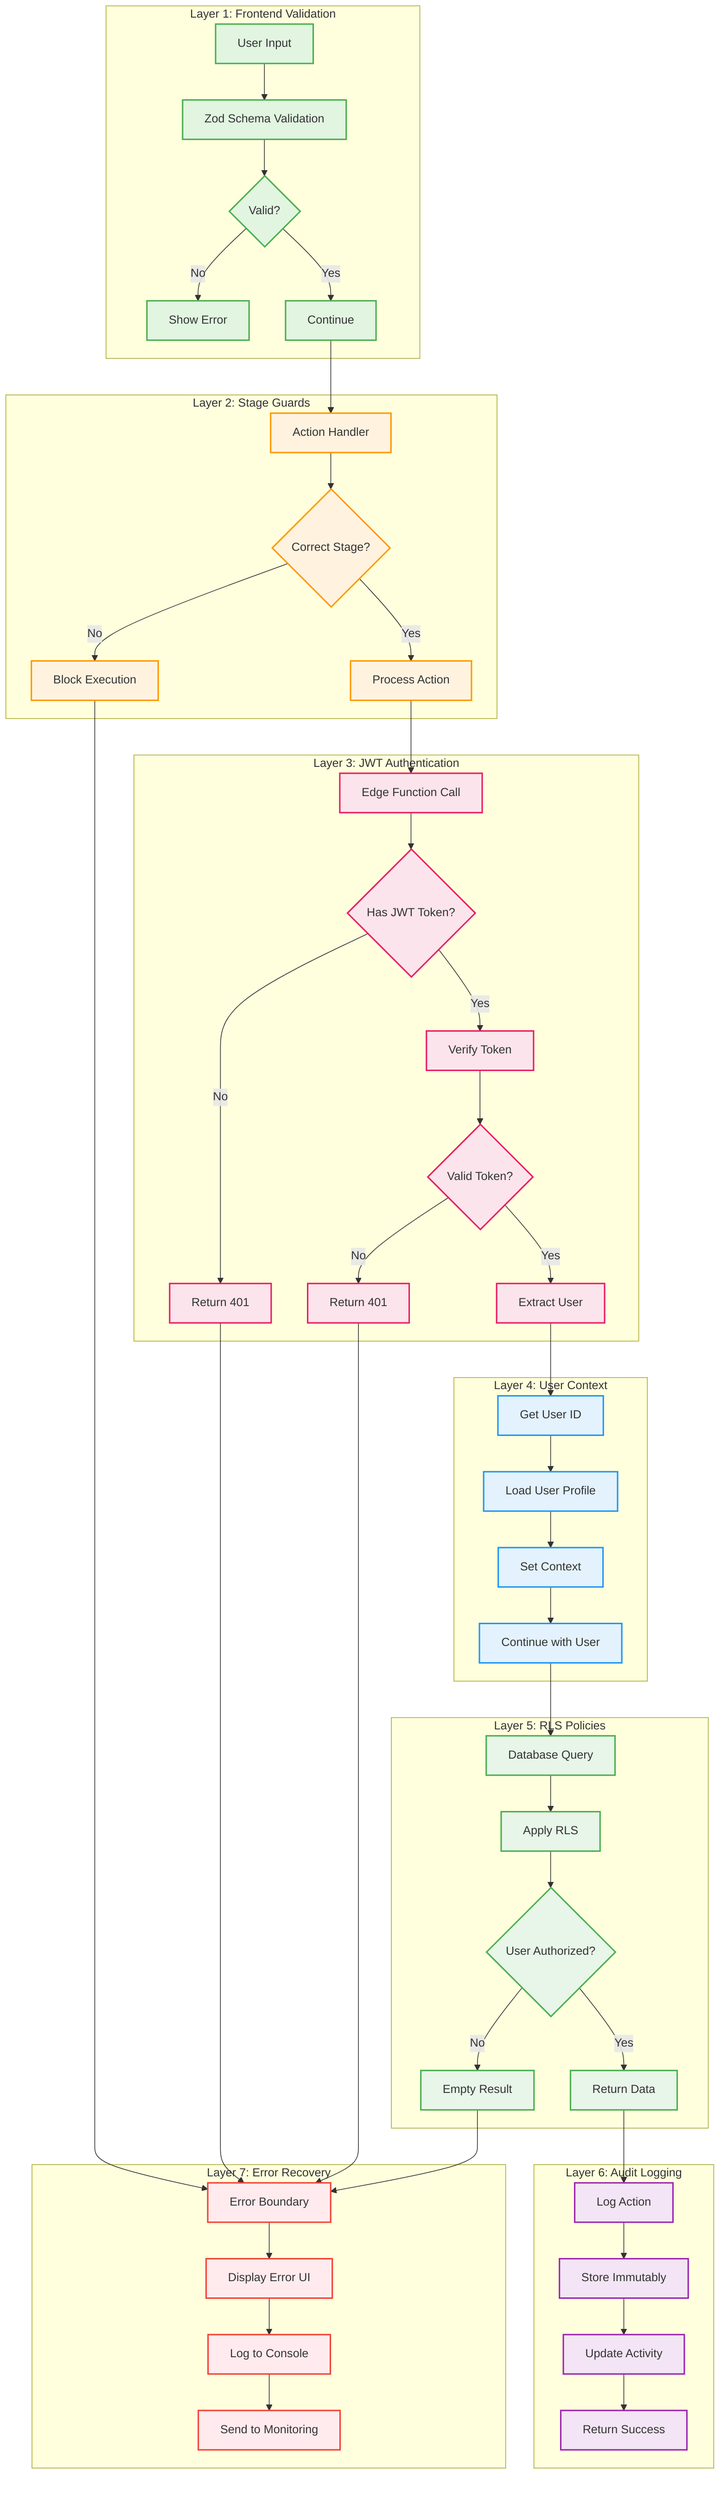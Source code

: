 graph TB
    subgraph "Layer 1: Frontend Validation"
        A1[User Input] --> A2[Zod Schema Validation]
        A2 --> A3{Valid?}
        A3 -->|No| A4[Show Error]
        A3 -->|Yes| A5[Continue]
    end
    
    subgraph "Layer 2: Stage Guards"
        A5 --> B1[Action Handler]
        B1 --> B2{Correct Stage?}
        B2 -->|No| B3[Block Execution]
        B2 -->|Yes| B4[Process Action]
    end
    
    subgraph "Layer 3: JWT Authentication"
        B4 --> C1[Edge Function Call]
        C1 --> C2{Has JWT Token?}
        C2 -->|No| C3[Return 401]
        C2 -->|Yes| C4[Verify Token]
        C4 --> C5{Valid Token?}
        C5 -->|No| C6[Return 401]
        C5 -->|Yes| C7[Extract User]
    end
    
    subgraph "Layer 4: User Context"
        C7 --> D1[Get User ID]
        D1 --> D2[Load User Profile]
        D2 --> D3[Set Context]
        D3 --> D4[Continue with User]
    end
    
    subgraph "Layer 5: RLS Policies"
        D4 --> E1[Database Query]
        E1 --> E2[Apply RLS]
        E2 --> E3{User Authorized?}
        E3 -->|No| E4[Empty Result]
        E3 -->|Yes| E5[Return Data]
    end
    
    subgraph "Layer 6: Audit Logging"
        E5 --> F1[Log Action]
        F1 --> F2[Store Immutably]
        F2 --> F3[Update Activity]
        F3 --> F4[Return Success]
    end
    
    subgraph "Layer 7: Error Recovery"
        B3 --> G1[Error Boundary]
        C3 --> G1
        C6 --> G1
        E4 --> G1
        G1 --> G2[Display Error UI]
        G2 --> G3[Log to Console]
        G3 --> G4[Send to Monitoring]
    end
    
    style A1 fill:#e1f5e1
    style B1 fill:#fff3e0
    style C1 fill:#fce4ec
    style D1 fill:#e3f2fd
    style E1 fill:#e8f5e9
    style F1 fill:#f3e5f5
    style G1 fill:#ffebee
    
    classDef validation fill:#e1f5e1,stroke:#4caf50,stroke-width:2px
    classDef guard fill:#fff3e0,stroke:#ff9800,stroke-width:2px
    classDef auth fill:#fce4ec,stroke:#e91e63,stroke-width:2px
    classDef context fill:#e3f2fd,stroke:#2196f3,stroke-width:2px
    classDef rls fill:#e8f5e9,stroke:#4caf50,stroke-width:2px
    classDef audit fill:#f3e5f5,stroke:#9c27b0,stroke-width:2px
    classDef error fill:#ffebee,stroke:#f44336,stroke-width:2px
    
    class A1,A2,A3,A4,A5 validation
    class B1,B2,B3,B4 guard
    class C1,C2,C3,C4,C5,C6,C7 auth
    class D1,D2,D3,D4 context
    class E1,E2,E3,E4,E5 rls
    class F1,F2,F3,F4 audit
    class G1,G2,G3,G4 error